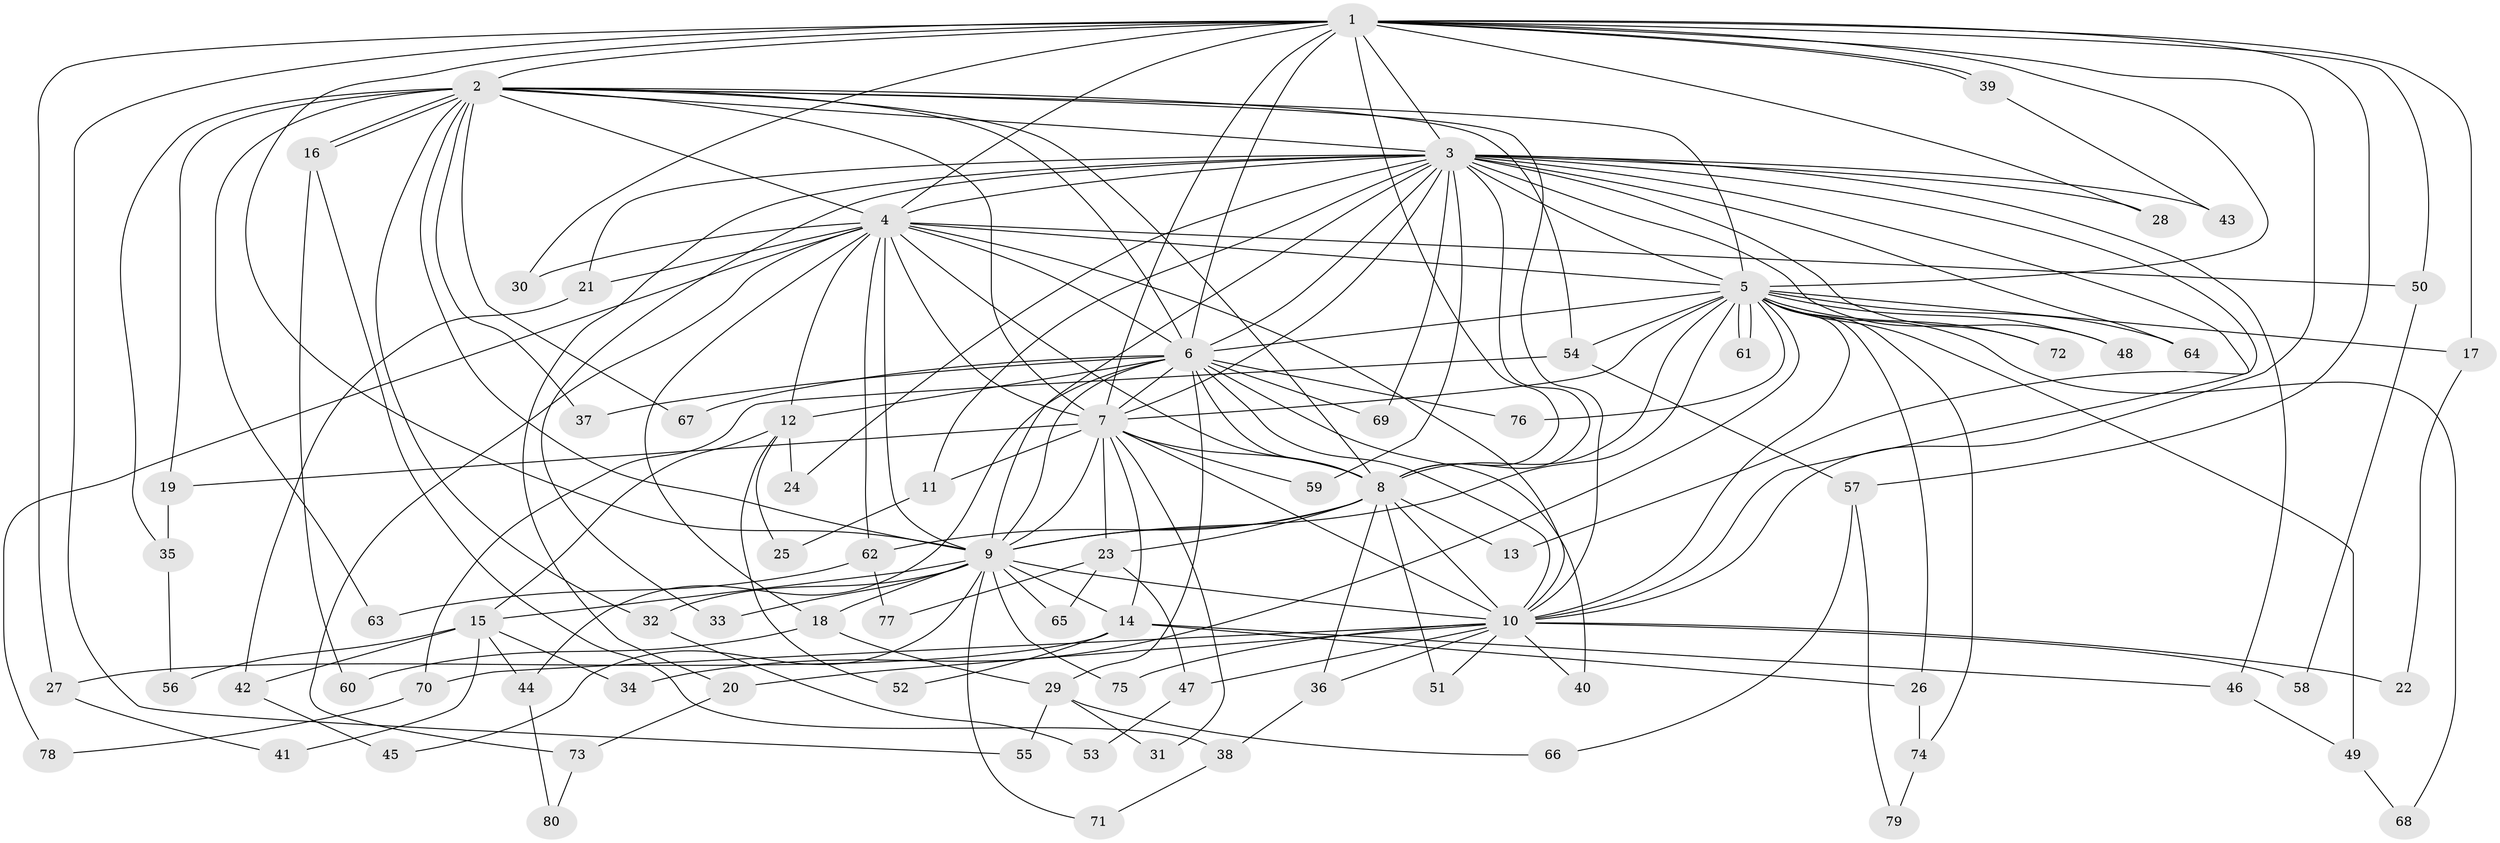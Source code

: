 // coarse degree distribution, {2: 0.25, 1: 0.5833333333333334, 5: 0.041666666666666664, 10: 0.041666666666666664, 8: 0.041666666666666664, 15: 0.041666666666666664}
// Generated by graph-tools (version 1.1) at 2025/49/03/04/25 21:49:25]
// undirected, 80 vertices, 185 edges
graph export_dot {
graph [start="1"]
  node [color=gray90,style=filled];
  1;
  2;
  3;
  4;
  5;
  6;
  7;
  8;
  9;
  10;
  11;
  12;
  13;
  14;
  15;
  16;
  17;
  18;
  19;
  20;
  21;
  22;
  23;
  24;
  25;
  26;
  27;
  28;
  29;
  30;
  31;
  32;
  33;
  34;
  35;
  36;
  37;
  38;
  39;
  40;
  41;
  42;
  43;
  44;
  45;
  46;
  47;
  48;
  49;
  50;
  51;
  52;
  53;
  54;
  55;
  56;
  57;
  58;
  59;
  60;
  61;
  62;
  63;
  64;
  65;
  66;
  67;
  68;
  69;
  70;
  71;
  72;
  73;
  74;
  75;
  76;
  77;
  78;
  79;
  80;
  1 -- 2;
  1 -- 3;
  1 -- 4;
  1 -- 5;
  1 -- 6;
  1 -- 7;
  1 -- 8;
  1 -- 9;
  1 -- 10;
  1 -- 17;
  1 -- 27;
  1 -- 28;
  1 -- 30;
  1 -- 39;
  1 -- 39;
  1 -- 50;
  1 -- 55;
  1 -- 57;
  2 -- 3;
  2 -- 4;
  2 -- 5;
  2 -- 6;
  2 -- 7;
  2 -- 8;
  2 -- 9;
  2 -- 10;
  2 -- 16;
  2 -- 16;
  2 -- 19;
  2 -- 32;
  2 -- 35;
  2 -- 37;
  2 -- 54;
  2 -- 63;
  2 -- 67;
  3 -- 4;
  3 -- 5;
  3 -- 6;
  3 -- 7;
  3 -- 8;
  3 -- 9;
  3 -- 10;
  3 -- 11;
  3 -- 13;
  3 -- 20;
  3 -- 21;
  3 -- 24;
  3 -- 28;
  3 -- 33;
  3 -- 43;
  3 -- 46;
  3 -- 48;
  3 -- 59;
  3 -- 64;
  3 -- 69;
  3 -- 72;
  4 -- 5;
  4 -- 6;
  4 -- 7;
  4 -- 8;
  4 -- 9;
  4 -- 10;
  4 -- 12;
  4 -- 18;
  4 -- 21;
  4 -- 30;
  4 -- 50;
  4 -- 62;
  4 -- 73;
  4 -- 78;
  5 -- 6;
  5 -- 7;
  5 -- 8;
  5 -- 9;
  5 -- 10;
  5 -- 17;
  5 -- 26;
  5 -- 34;
  5 -- 48;
  5 -- 49;
  5 -- 54;
  5 -- 61;
  5 -- 61;
  5 -- 64;
  5 -- 68;
  5 -- 72;
  5 -- 74;
  5 -- 76;
  6 -- 7;
  6 -- 8;
  6 -- 9;
  6 -- 10;
  6 -- 12;
  6 -- 29;
  6 -- 37;
  6 -- 40;
  6 -- 44;
  6 -- 67;
  6 -- 69;
  6 -- 76;
  7 -- 8;
  7 -- 9;
  7 -- 10;
  7 -- 11;
  7 -- 14;
  7 -- 19;
  7 -- 23;
  7 -- 31;
  7 -- 59;
  8 -- 9;
  8 -- 10;
  8 -- 13;
  8 -- 23;
  8 -- 36;
  8 -- 51;
  8 -- 62;
  9 -- 10;
  9 -- 14;
  9 -- 15;
  9 -- 18;
  9 -- 32;
  9 -- 33;
  9 -- 45;
  9 -- 65;
  9 -- 71;
  9 -- 75;
  10 -- 20;
  10 -- 22;
  10 -- 36;
  10 -- 40;
  10 -- 47;
  10 -- 51;
  10 -- 58;
  10 -- 70;
  10 -- 75;
  11 -- 25;
  12 -- 15;
  12 -- 24;
  12 -- 25;
  12 -- 52;
  14 -- 26;
  14 -- 27;
  14 -- 46;
  14 -- 52;
  15 -- 34;
  15 -- 41;
  15 -- 42;
  15 -- 44;
  15 -- 56;
  16 -- 38;
  16 -- 60;
  17 -- 22;
  18 -- 29;
  18 -- 60;
  19 -- 35;
  20 -- 73;
  21 -- 42;
  23 -- 47;
  23 -- 65;
  23 -- 77;
  26 -- 74;
  27 -- 41;
  29 -- 31;
  29 -- 55;
  29 -- 66;
  32 -- 53;
  35 -- 56;
  36 -- 38;
  38 -- 71;
  39 -- 43;
  42 -- 45;
  44 -- 80;
  46 -- 49;
  47 -- 53;
  49 -- 68;
  50 -- 58;
  54 -- 57;
  54 -- 70;
  57 -- 66;
  57 -- 79;
  62 -- 63;
  62 -- 77;
  70 -- 78;
  73 -- 80;
  74 -- 79;
}
